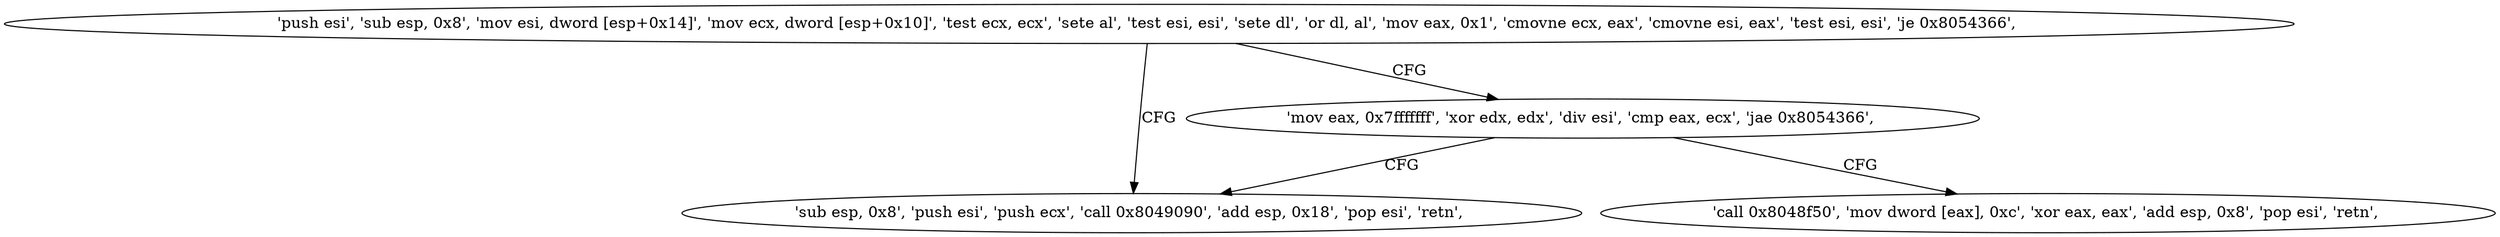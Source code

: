 digraph "func" {
"134562592" [label = "'push esi', 'sub esp, 0x8', 'mov esi, dword [esp+0x14]', 'mov ecx, dword [esp+0x10]', 'test ecx, ecx', 'sete al', 'test esi, esi', 'sete dl', 'or dl, al', 'mov eax, 0x1', 'cmovne ecx, eax', 'cmovne esi, eax', 'test esi, esi', 'je 0x8054366', " ]
"134562662" [label = "'sub esp, 0x8', 'push esi', 'push ecx', 'call 0x8049090', 'add esp, 0x18', 'pop esi', 'retn', " ]
"134562631" [label = "'mov eax, 0x7fffffff', 'xor edx, edx', 'div esi', 'cmp eax, ecx', 'jae 0x8054366', " ]
"134562644" [label = "'call 0x8048f50', 'mov dword [eax], 0xc', 'xor eax, eax', 'add esp, 0x8', 'pop esi', 'retn', " ]
"134562592" -> "134562662" [ label = "CFG" ]
"134562592" -> "134562631" [ label = "CFG" ]
"134562631" -> "134562662" [ label = "CFG" ]
"134562631" -> "134562644" [ label = "CFG" ]
}
